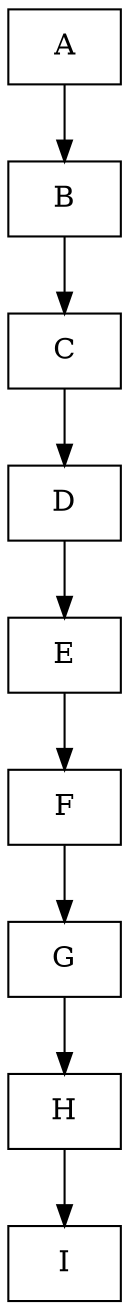 digraph structs {
	node [shape=record]
	1 [label=A]
	2 [label=B]
	1 -> 2

	2 [label=B]
	3 [label=C]
	2 -> 3

	3 [label=C]
	4 [label=D]
	3 -> 4
	4 [label=D]
	5 [label=E]
	4 -> 5
	5 [label=E]
	6 [label=F]
	5 -> 6
	6 [label=F]
	7 [label=G]
	6 -> 7
	7 [label=G]
	8 [label=H]
	7 -> 8
	8 [label=H]
	9 [label=I]
	8 -> 9
}
